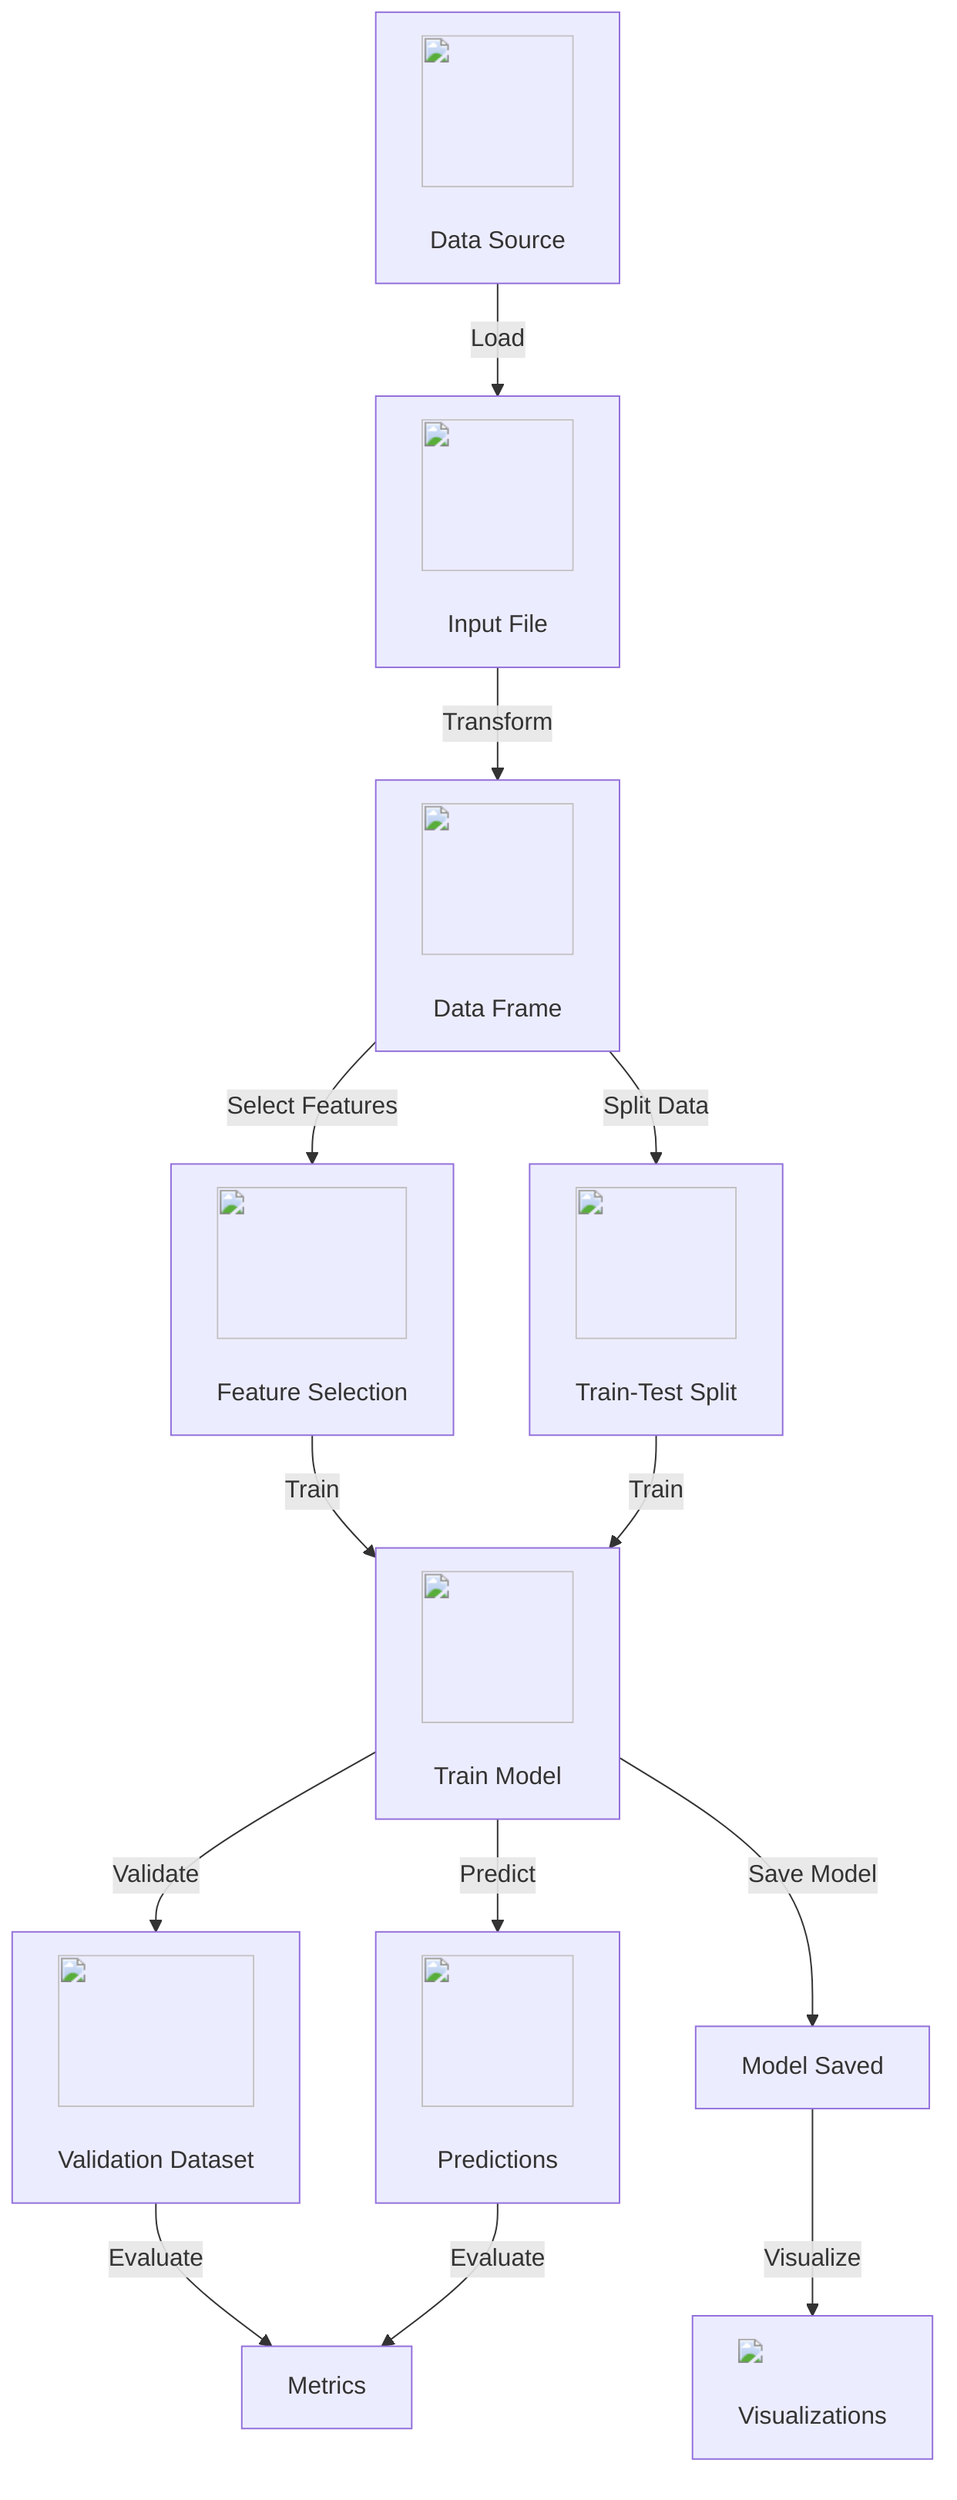 graph TD;
    A["<img src='icons/database.svg' width=100 height=100/> <br/> Data Source"] -->|Load| B["<img src='icons/file.svg' width=100 height=100/> <br/> Input File"];
    B -->|Transform| C["<img src='icons/table.svg' width=100 height=100/> <br/> Data Frame"];
    C -->|Select Features| E["<img src='icons/column_split.svg' width=100 height=100/> <br/> Feature Selection"];
    C -->|Split Data| F["<img src='icons/row_split.svg' width=100 height=100/> <br/> Train-Test Split"];
    E -->|Train| G["<img src='icons/brain.svg' width=100 height=100/> <br/> Train Model"];
    F -->|Train| G;
    G -->|Validate| I["<img src='icons/table.svg' width=100 height=100/> <br/> Validation Dataset"];
    G -->|Predict| J["<img src='icons/table.svg' width=100 height=100/> <br/> Predictions"];
    I -->|Evaluate| K["Metrics"];
    J -->|Evaluate| K;
    G -->|Save Model| L["Model Saved"];
    L -->|Visualize| N["<img src='dummy_plots/hist_template.svg'/> <br/> Visualizations"];